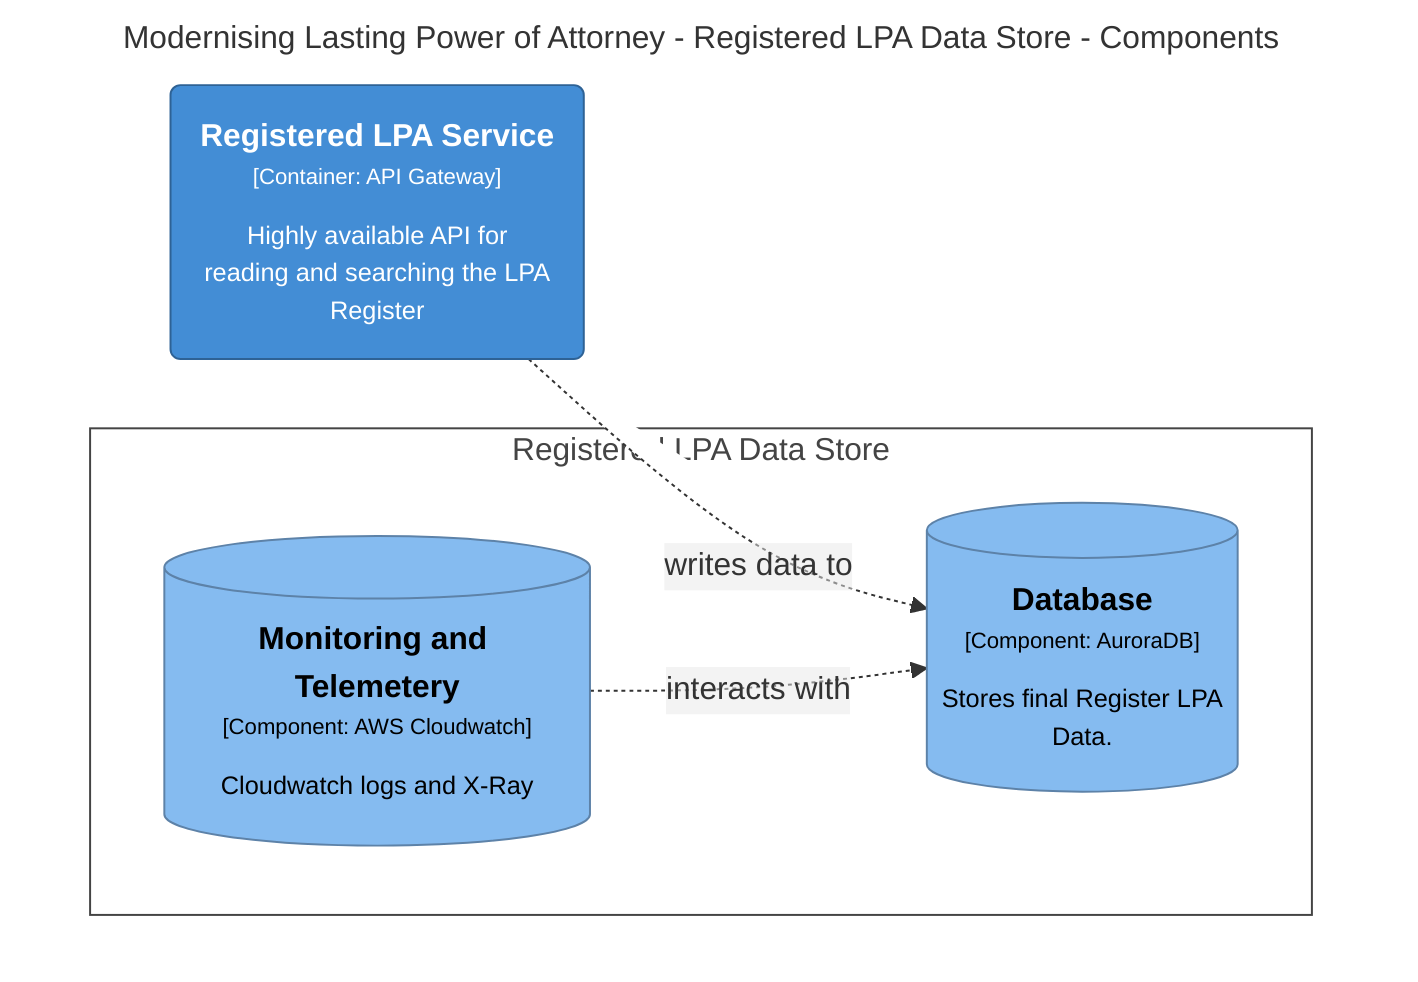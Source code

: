 graph TB
  linkStyle default fill:#ffffff

  subgraph diagram [Modernising Lasting Power of Attorney - Registered LPA Data Store - Components]
    style diagram fill:#ffffff,stroke:#ffffff

    16("<div style='font-weight: bold'>Registered LPA Service</div><div style='font-size: 70%; margin-top: 0px'>[Container: API Gateway]</div><div style='font-size: 80%; margin-top:10px'>Highly available API for<br />reading and searching the LPA<br />Register</div>")
    style 16 fill:#438dd5,stroke:#2e6295,color:#ffffff

    subgraph 13 [Registered LPA Data Store]
      style 13 fill:#ffffff,stroke:#444444,color:#444444

      14[("<div style='font-weight: bold'>Database</div><div style='font-size: 70%; margin-top: 0px'>[Component: AuroraDB]</div><div style='font-size: 80%; margin-top:10px'>Stores final Register LPA<br />Data.</div>")]
      style 14 fill:#85bbf0,stroke:#5d82a8,color:#000000
      15[("<div style='font-weight: bold'>Monitoring and Telemetery</div><div style='font-size: 70%; margin-top: 0px'>[Component: AWS Cloudwatch]</div><div style='font-size: 80%; margin-top:10px'>Cloudwatch logs and X-Ray</div>")]
      style 15 fill:#85bbf0,stroke:#5d82a8,color:#000000
    end

    16-. "<div>writes data to</div><div style='font-size: 70%'></div>" .->14
    15-. "<div>interacts with</div><div style='font-size: 70%'></div>" .->14
  end